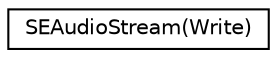 digraph "Graphical Class Hierarchy"
{
  edge [fontname="Helvetica",fontsize="10",labelfontname="Helvetica",labelfontsize="10"];
  node [fontname="Helvetica",fontsize="10",shape=record];
  rankdir="LR";
  Node1 [label="SEAudioStream(Write)",height=0.2,width=0.4,color="black", fillcolor="white", style="filled",URL="$category_s_e_audio_stream_07_write_08.html"];
}
